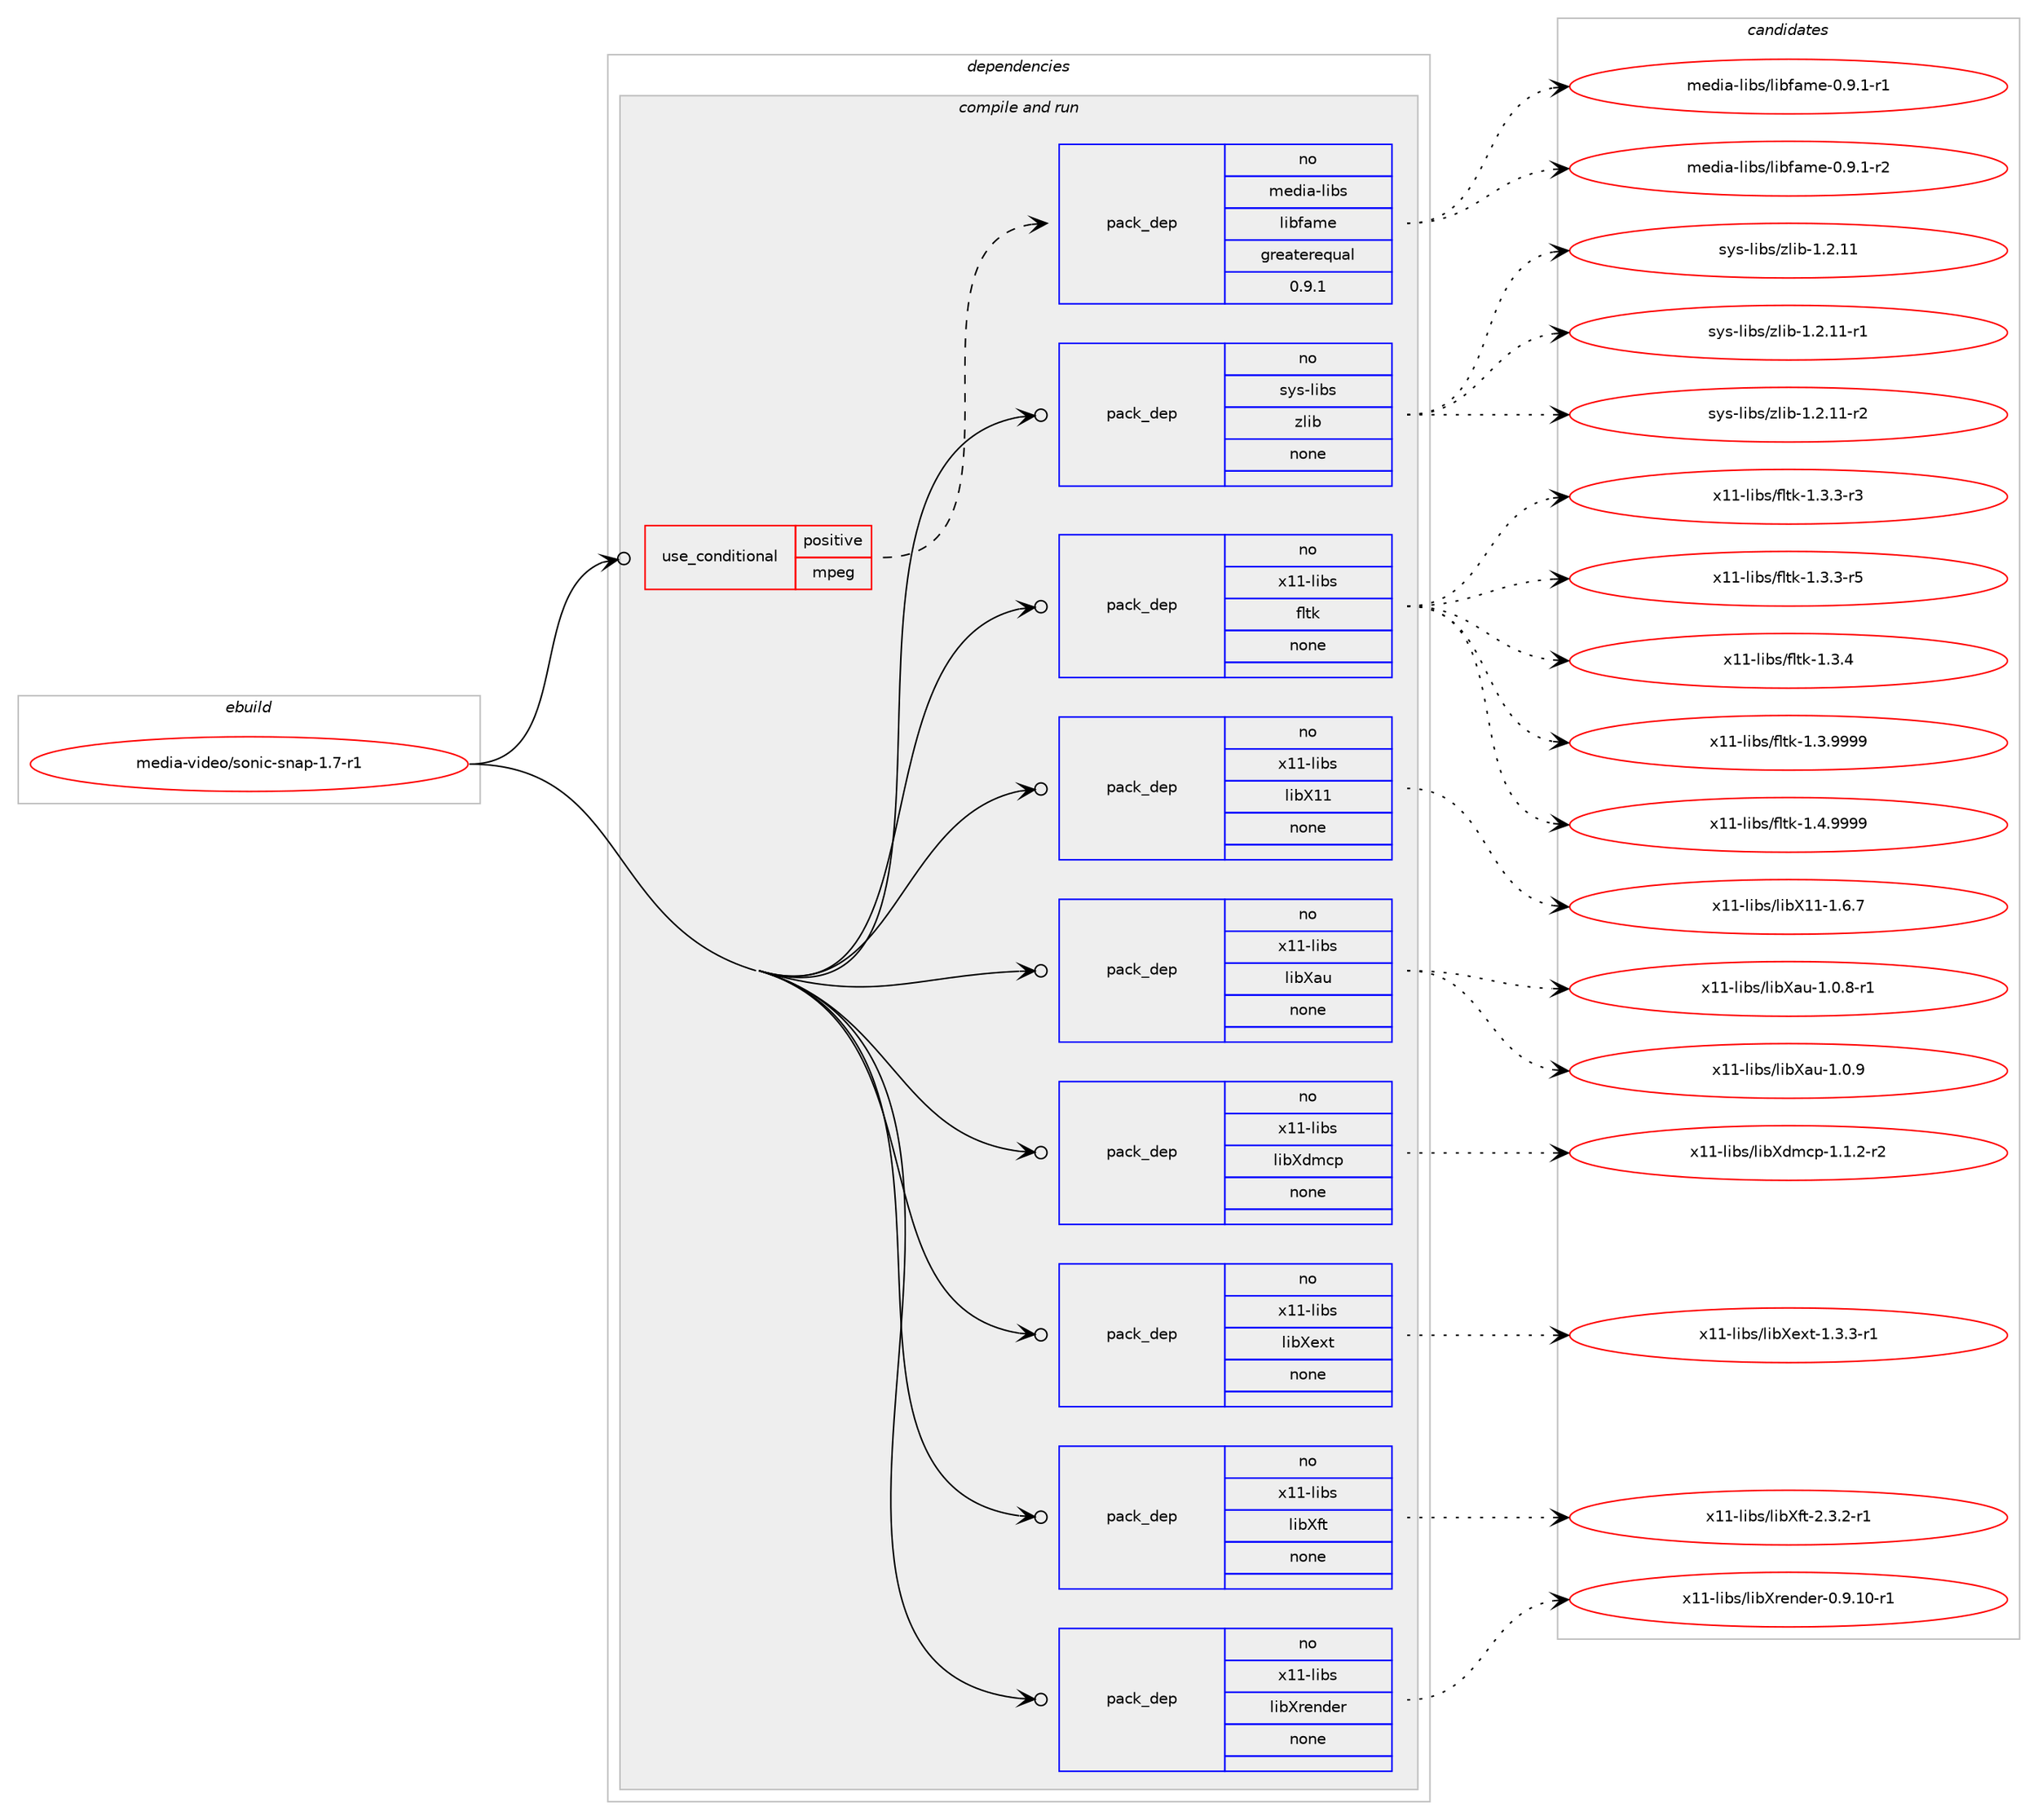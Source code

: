 digraph prolog {

# *************
# Graph options
# *************

newrank=true;
concentrate=true;
compound=true;
graph [rankdir=LR,fontname=Helvetica,fontsize=10,ranksep=1.5];#, ranksep=2.5, nodesep=0.2];
edge  [arrowhead=vee];
node  [fontname=Helvetica,fontsize=10];

# **********
# The ebuild
# **********

subgraph cluster_leftcol {
color=gray;
rank=same;
label=<<i>ebuild</i>>;
id [label="media-video/sonic-snap-1.7-r1", color=red, width=4, href="../media-video/sonic-snap-1.7-r1.svg"];
}

# ****************
# The dependencies
# ****************

subgraph cluster_midcol {
color=gray;
label=<<i>dependencies</i>>;
subgraph cluster_compile {
fillcolor="#eeeeee";
style=filled;
label=<<i>compile</i>>;
}
subgraph cluster_compileandrun {
fillcolor="#eeeeee";
style=filled;
label=<<i>compile and run</i>>;
subgraph cond441013 {
dependency1640206 [label=<<TABLE BORDER="0" CELLBORDER="1" CELLSPACING="0" CELLPADDING="4"><TR><TD ROWSPAN="3" CELLPADDING="10">use_conditional</TD></TR><TR><TD>positive</TD></TR><TR><TD>mpeg</TD></TR></TABLE>>, shape=none, color=red];
subgraph pack1172711 {
dependency1640207 [label=<<TABLE BORDER="0" CELLBORDER="1" CELLSPACING="0" CELLPADDING="4" WIDTH="220"><TR><TD ROWSPAN="6" CELLPADDING="30">pack_dep</TD></TR><TR><TD WIDTH="110">no</TD></TR><TR><TD>media-libs</TD></TR><TR><TD>libfame</TD></TR><TR><TD>greaterequal</TD></TR><TR><TD>0.9.1</TD></TR></TABLE>>, shape=none, color=blue];
}
dependency1640206:e -> dependency1640207:w [weight=20,style="dashed",arrowhead="vee"];
}
id:e -> dependency1640206:w [weight=20,style="solid",arrowhead="odotvee"];
subgraph pack1172712 {
dependency1640208 [label=<<TABLE BORDER="0" CELLBORDER="1" CELLSPACING="0" CELLPADDING="4" WIDTH="220"><TR><TD ROWSPAN="6" CELLPADDING="30">pack_dep</TD></TR><TR><TD WIDTH="110">no</TD></TR><TR><TD>sys-libs</TD></TR><TR><TD>zlib</TD></TR><TR><TD>none</TD></TR><TR><TD></TD></TR></TABLE>>, shape=none, color=blue];
}
id:e -> dependency1640208:w [weight=20,style="solid",arrowhead="odotvee"];
subgraph pack1172713 {
dependency1640209 [label=<<TABLE BORDER="0" CELLBORDER="1" CELLSPACING="0" CELLPADDING="4" WIDTH="220"><TR><TD ROWSPAN="6" CELLPADDING="30">pack_dep</TD></TR><TR><TD WIDTH="110">no</TD></TR><TR><TD>x11-libs</TD></TR><TR><TD>fltk</TD></TR><TR><TD>none</TD></TR><TR><TD></TD></TR></TABLE>>, shape=none, color=blue];
}
id:e -> dependency1640209:w [weight=20,style="solid",arrowhead="odotvee"];
subgraph pack1172714 {
dependency1640210 [label=<<TABLE BORDER="0" CELLBORDER="1" CELLSPACING="0" CELLPADDING="4" WIDTH="220"><TR><TD ROWSPAN="6" CELLPADDING="30">pack_dep</TD></TR><TR><TD WIDTH="110">no</TD></TR><TR><TD>x11-libs</TD></TR><TR><TD>libX11</TD></TR><TR><TD>none</TD></TR><TR><TD></TD></TR></TABLE>>, shape=none, color=blue];
}
id:e -> dependency1640210:w [weight=20,style="solid",arrowhead="odotvee"];
subgraph pack1172715 {
dependency1640211 [label=<<TABLE BORDER="0" CELLBORDER="1" CELLSPACING="0" CELLPADDING="4" WIDTH="220"><TR><TD ROWSPAN="6" CELLPADDING="30">pack_dep</TD></TR><TR><TD WIDTH="110">no</TD></TR><TR><TD>x11-libs</TD></TR><TR><TD>libXau</TD></TR><TR><TD>none</TD></TR><TR><TD></TD></TR></TABLE>>, shape=none, color=blue];
}
id:e -> dependency1640211:w [weight=20,style="solid",arrowhead="odotvee"];
subgraph pack1172716 {
dependency1640212 [label=<<TABLE BORDER="0" CELLBORDER="1" CELLSPACING="0" CELLPADDING="4" WIDTH="220"><TR><TD ROWSPAN="6" CELLPADDING="30">pack_dep</TD></TR><TR><TD WIDTH="110">no</TD></TR><TR><TD>x11-libs</TD></TR><TR><TD>libXdmcp</TD></TR><TR><TD>none</TD></TR><TR><TD></TD></TR></TABLE>>, shape=none, color=blue];
}
id:e -> dependency1640212:w [weight=20,style="solid",arrowhead="odotvee"];
subgraph pack1172717 {
dependency1640213 [label=<<TABLE BORDER="0" CELLBORDER="1" CELLSPACING="0" CELLPADDING="4" WIDTH="220"><TR><TD ROWSPAN="6" CELLPADDING="30">pack_dep</TD></TR><TR><TD WIDTH="110">no</TD></TR><TR><TD>x11-libs</TD></TR><TR><TD>libXext</TD></TR><TR><TD>none</TD></TR><TR><TD></TD></TR></TABLE>>, shape=none, color=blue];
}
id:e -> dependency1640213:w [weight=20,style="solid",arrowhead="odotvee"];
subgraph pack1172718 {
dependency1640214 [label=<<TABLE BORDER="0" CELLBORDER="1" CELLSPACING="0" CELLPADDING="4" WIDTH="220"><TR><TD ROWSPAN="6" CELLPADDING="30">pack_dep</TD></TR><TR><TD WIDTH="110">no</TD></TR><TR><TD>x11-libs</TD></TR><TR><TD>libXft</TD></TR><TR><TD>none</TD></TR><TR><TD></TD></TR></TABLE>>, shape=none, color=blue];
}
id:e -> dependency1640214:w [weight=20,style="solid",arrowhead="odotvee"];
subgraph pack1172719 {
dependency1640215 [label=<<TABLE BORDER="0" CELLBORDER="1" CELLSPACING="0" CELLPADDING="4" WIDTH="220"><TR><TD ROWSPAN="6" CELLPADDING="30">pack_dep</TD></TR><TR><TD WIDTH="110">no</TD></TR><TR><TD>x11-libs</TD></TR><TR><TD>libXrender</TD></TR><TR><TD>none</TD></TR><TR><TD></TD></TR></TABLE>>, shape=none, color=blue];
}
id:e -> dependency1640215:w [weight=20,style="solid",arrowhead="odotvee"];
}
subgraph cluster_run {
fillcolor="#eeeeee";
style=filled;
label=<<i>run</i>>;
}
}

# **************
# The candidates
# **************

subgraph cluster_choices {
rank=same;
color=gray;
label=<<i>candidates</i>>;

subgraph choice1172711 {
color=black;
nodesep=1;
choice1091011001059745108105981154710810598102971091014548465746494511449 [label="media-libs/libfame-0.9.1-r1", color=red, width=4,href="../media-libs/libfame-0.9.1-r1.svg"];
choice1091011001059745108105981154710810598102971091014548465746494511450 [label="media-libs/libfame-0.9.1-r2", color=red, width=4,href="../media-libs/libfame-0.9.1-r2.svg"];
dependency1640207:e -> choice1091011001059745108105981154710810598102971091014548465746494511449:w [style=dotted,weight="100"];
dependency1640207:e -> choice1091011001059745108105981154710810598102971091014548465746494511450:w [style=dotted,weight="100"];
}
subgraph choice1172712 {
color=black;
nodesep=1;
choice1151211154510810598115471221081059845494650464949 [label="sys-libs/zlib-1.2.11", color=red, width=4,href="../sys-libs/zlib-1.2.11.svg"];
choice11512111545108105981154712210810598454946504649494511449 [label="sys-libs/zlib-1.2.11-r1", color=red, width=4,href="../sys-libs/zlib-1.2.11-r1.svg"];
choice11512111545108105981154712210810598454946504649494511450 [label="sys-libs/zlib-1.2.11-r2", color=red, width=4,href="../sys-libs/zlib-1.2.11-r2.svg"];
dependency1640208:e -> choice1151211154510810598115471221081059845494650464949:w [style=dotted,weight="100"];
dependency1640208:e -> choice11512111545108105981154712210810598454946504649494511449:w [style=dotted,weight="100"];
dependency1640208:e -> choice11512111545108105981154712210810598454946504649494511450:w [style=dotted,weight="100"];
}
subgraph choice1172713 {
color=black;
nodesep=1;
choice12049494510810598115471021081161074549465146514511451 [label="x11-libs/fltk-1.3.3-r3", color=red, width=4,href="../x11-libs/fltk-1.3.3-r3.svg"];
choice12049494510810598115471021081161074549465146514511453 [label="x11-libs/fltk-1.3.3-r5", color=red, width=4,href="../x11-libs/fltk-1.3.3-r5.svg"];
choice1204949451081059811547102108116107454946514652 [label="x11-libs/fltk-1.3.4", color=red, width=4,href="../x11-libs/fltk-1.3.4.svg"];
choice1204949451081059811547102108116107454946514657575757 [label="x11-libs/fltk-1.3.9999", color=red, width=4,href="../x11-libs/fltk-1.3.9999.svg"];
choice1204949451081059811547102108116107454946524657575757 [label="x11-libs/fltk-1.4.9999", color=red, width=4,href="../x11-libs/fltk-1.4.9999.svg"];
dependency1640209:e -> choice12049494510810598115471021081161074549465146514511451:w [style=dotted,weight="100"];
dependency1640209:e -> choice12049494510810598115471021081161074549465146514511453:w [style=dotted,weight="100"];
dependency1640209:e -> choice1204949451081059811547102108116107454946514652:w [style=dotted,weight="100"];
dependency1640209:e -> choice1204949451081059811547102108116107454946514657575757:w [style=dotted,weight="100"];
dependency1640209:e -> choice1204949451081059811547102108116107454946524657575757:w [style=dotted,weight="100"];
}
subgraph choice1172714 {
color=black;
nodesep=1;
choice120494945108105981154710810598884949454946544655 [label="x11-libs/libX11-1.6.7", color=red, width=4,href="../x11-libs/libX11-1.6.7.svg"];
dependency1640210:e -> choice120494945108105981154710810598884949454946544655:w [style=dotted,weight="100"];
}
subgraph choice1172715 {
color=black;
nodesep=1;
choice12049494510810598115471081059888971174549464846564511449 [label="x11-libs/libXau-1.0.8-r1", color=red, width=4,href="../x11-libs/libXau-1.0.8-r1.svg"];
choice1204949451081059811547108105988897117454946484657 [label="x11-libs/libXau-1.0.9", color=red, width=4,href="../x11-libs/libXau-1.0.9.svg"];
dependency1640211:e -> choice12049494510810598115471081059888971174549464846564511449:w [style=dotted,weight="100"];
dependency1640211:e -> choice1204949451081059811547108105988897117454946484657:w [style=dotted,weight="100"];
}
subgraph choice1172716 {
color=black;
nodesep=1;
choice12049494510810598115471081059888100109991124549464946504511450 [label="x11-libs/libXdmcp-1.1.2-r2", color=red, width=4,href="../x11-libs/libXdmcp-1.1.2-r2.svg"];
dependency1640212:e -> choice12049494510810598115471081059888100109991124549464946504511450:w [style=dotted,weight="100"];
}
subgraph choice1172717 {
color=black;
nodesep=1;
choice120494945108105981154710810598881011201164549465146514511449 [label="x11-libs/libXext-1.3.3-r1", color=red, width=4,href="../x11-libs/libXext-1.3.3-r1.svg"];
dependency1640213:e -> choice120494945108105981154710810598881011201164549465146514511449:w [style=dotted,weight="100"];
}
subgraph choice1172718 {
color=black;
nodesep=1;
choice120494945108105981154710810598881021164550465146504511449 [label="x11-libs/libXft-2.3.2-r1", color=red, width=4,href="../x11-libs/libXft-2.3.2-r1.svg"];
dependency1640214:e -> choice120494945108105981154710810598881021164550465146504511449:w [style=dotted,weight="100"];
}
subgraph choice1172719 {
color=black;
nodesep=1;
choice12049494510810598115471081059888114101110100101114454846574649484511449 [label="x11-libs/libXrender-0.9.10-r1", color=red, width=4,href="../x11-libs/libXrender-0.9.10-r1.svg"];
dependency1640215:e -> choice12049494510810598115471081059888114101110100101114454846574649484511449:w [style=dotted,weight="100"];
}
}

}
